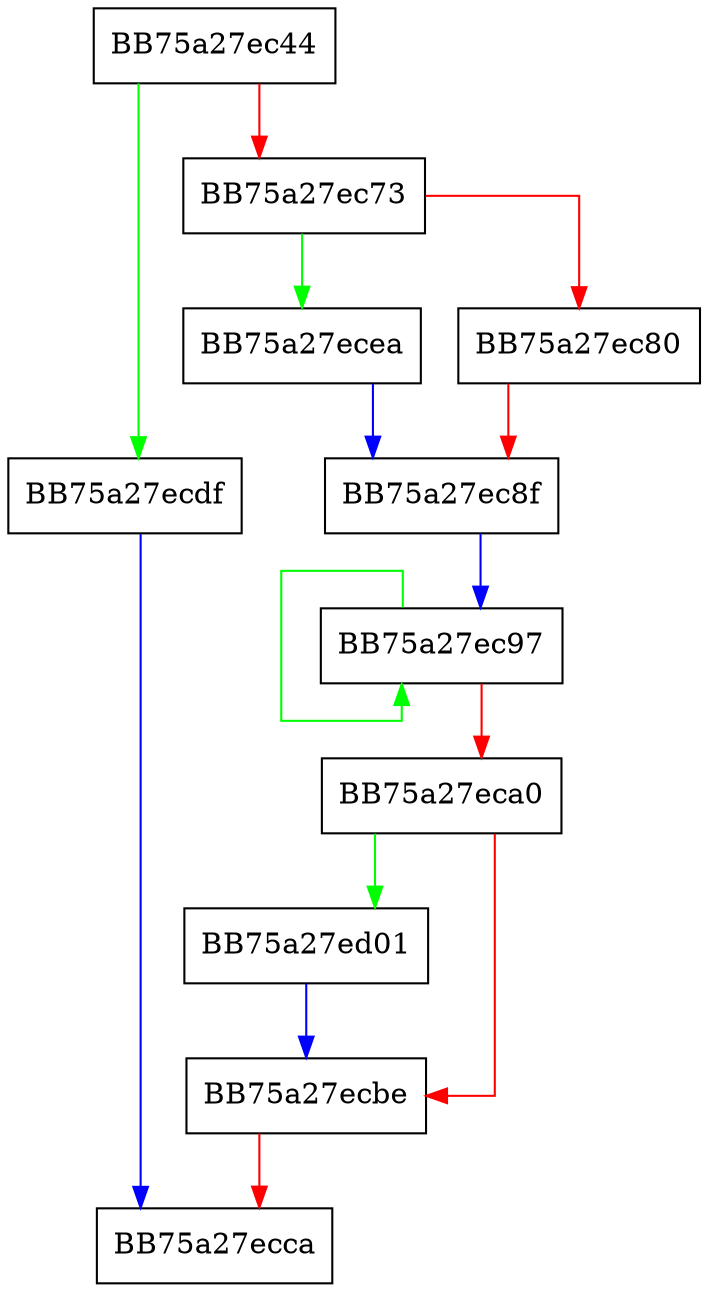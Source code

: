 digraph sqlite3VdbeMemStringify {
  node [shape="box"];
  graph [splines=ortho];
  BB75a27ec44 -> BB75a27ecdf [color="green"];
  BB75a27ec44 -> BB75a27ec73 [color="red"];
  BB75a27ec73 -> BB75a27ecea [color="green"];
  BB75a27ec73 -> BB75a27ec80 [color="red"];
  BB75a27ec80 -> BB75a27ec8f [color="red"];
  BB75a27ec8f -> BB75a27ec97 [color="blue"];
  BB75a27ec97 -> BB75a27ec97 [color="green"];
  BB75a27ec97 -> BB75a27eca0 [color="red"];
  BB75a27eca0 -> BB75a27ed01 [color="green"];
  BB75a27eca0 -> BB75a27ecbe [color="red"];
  BB75a27ecbe -> BB75a27ecca [color="red"];
  BB75a27ecdf -> BB75a27ecca [color="blue"];
  BB75a27ecea -> BB75a27ec8f [color="blue"];
  BB75a27ed01 -> BB75a27ecbe [color="blue"];
}